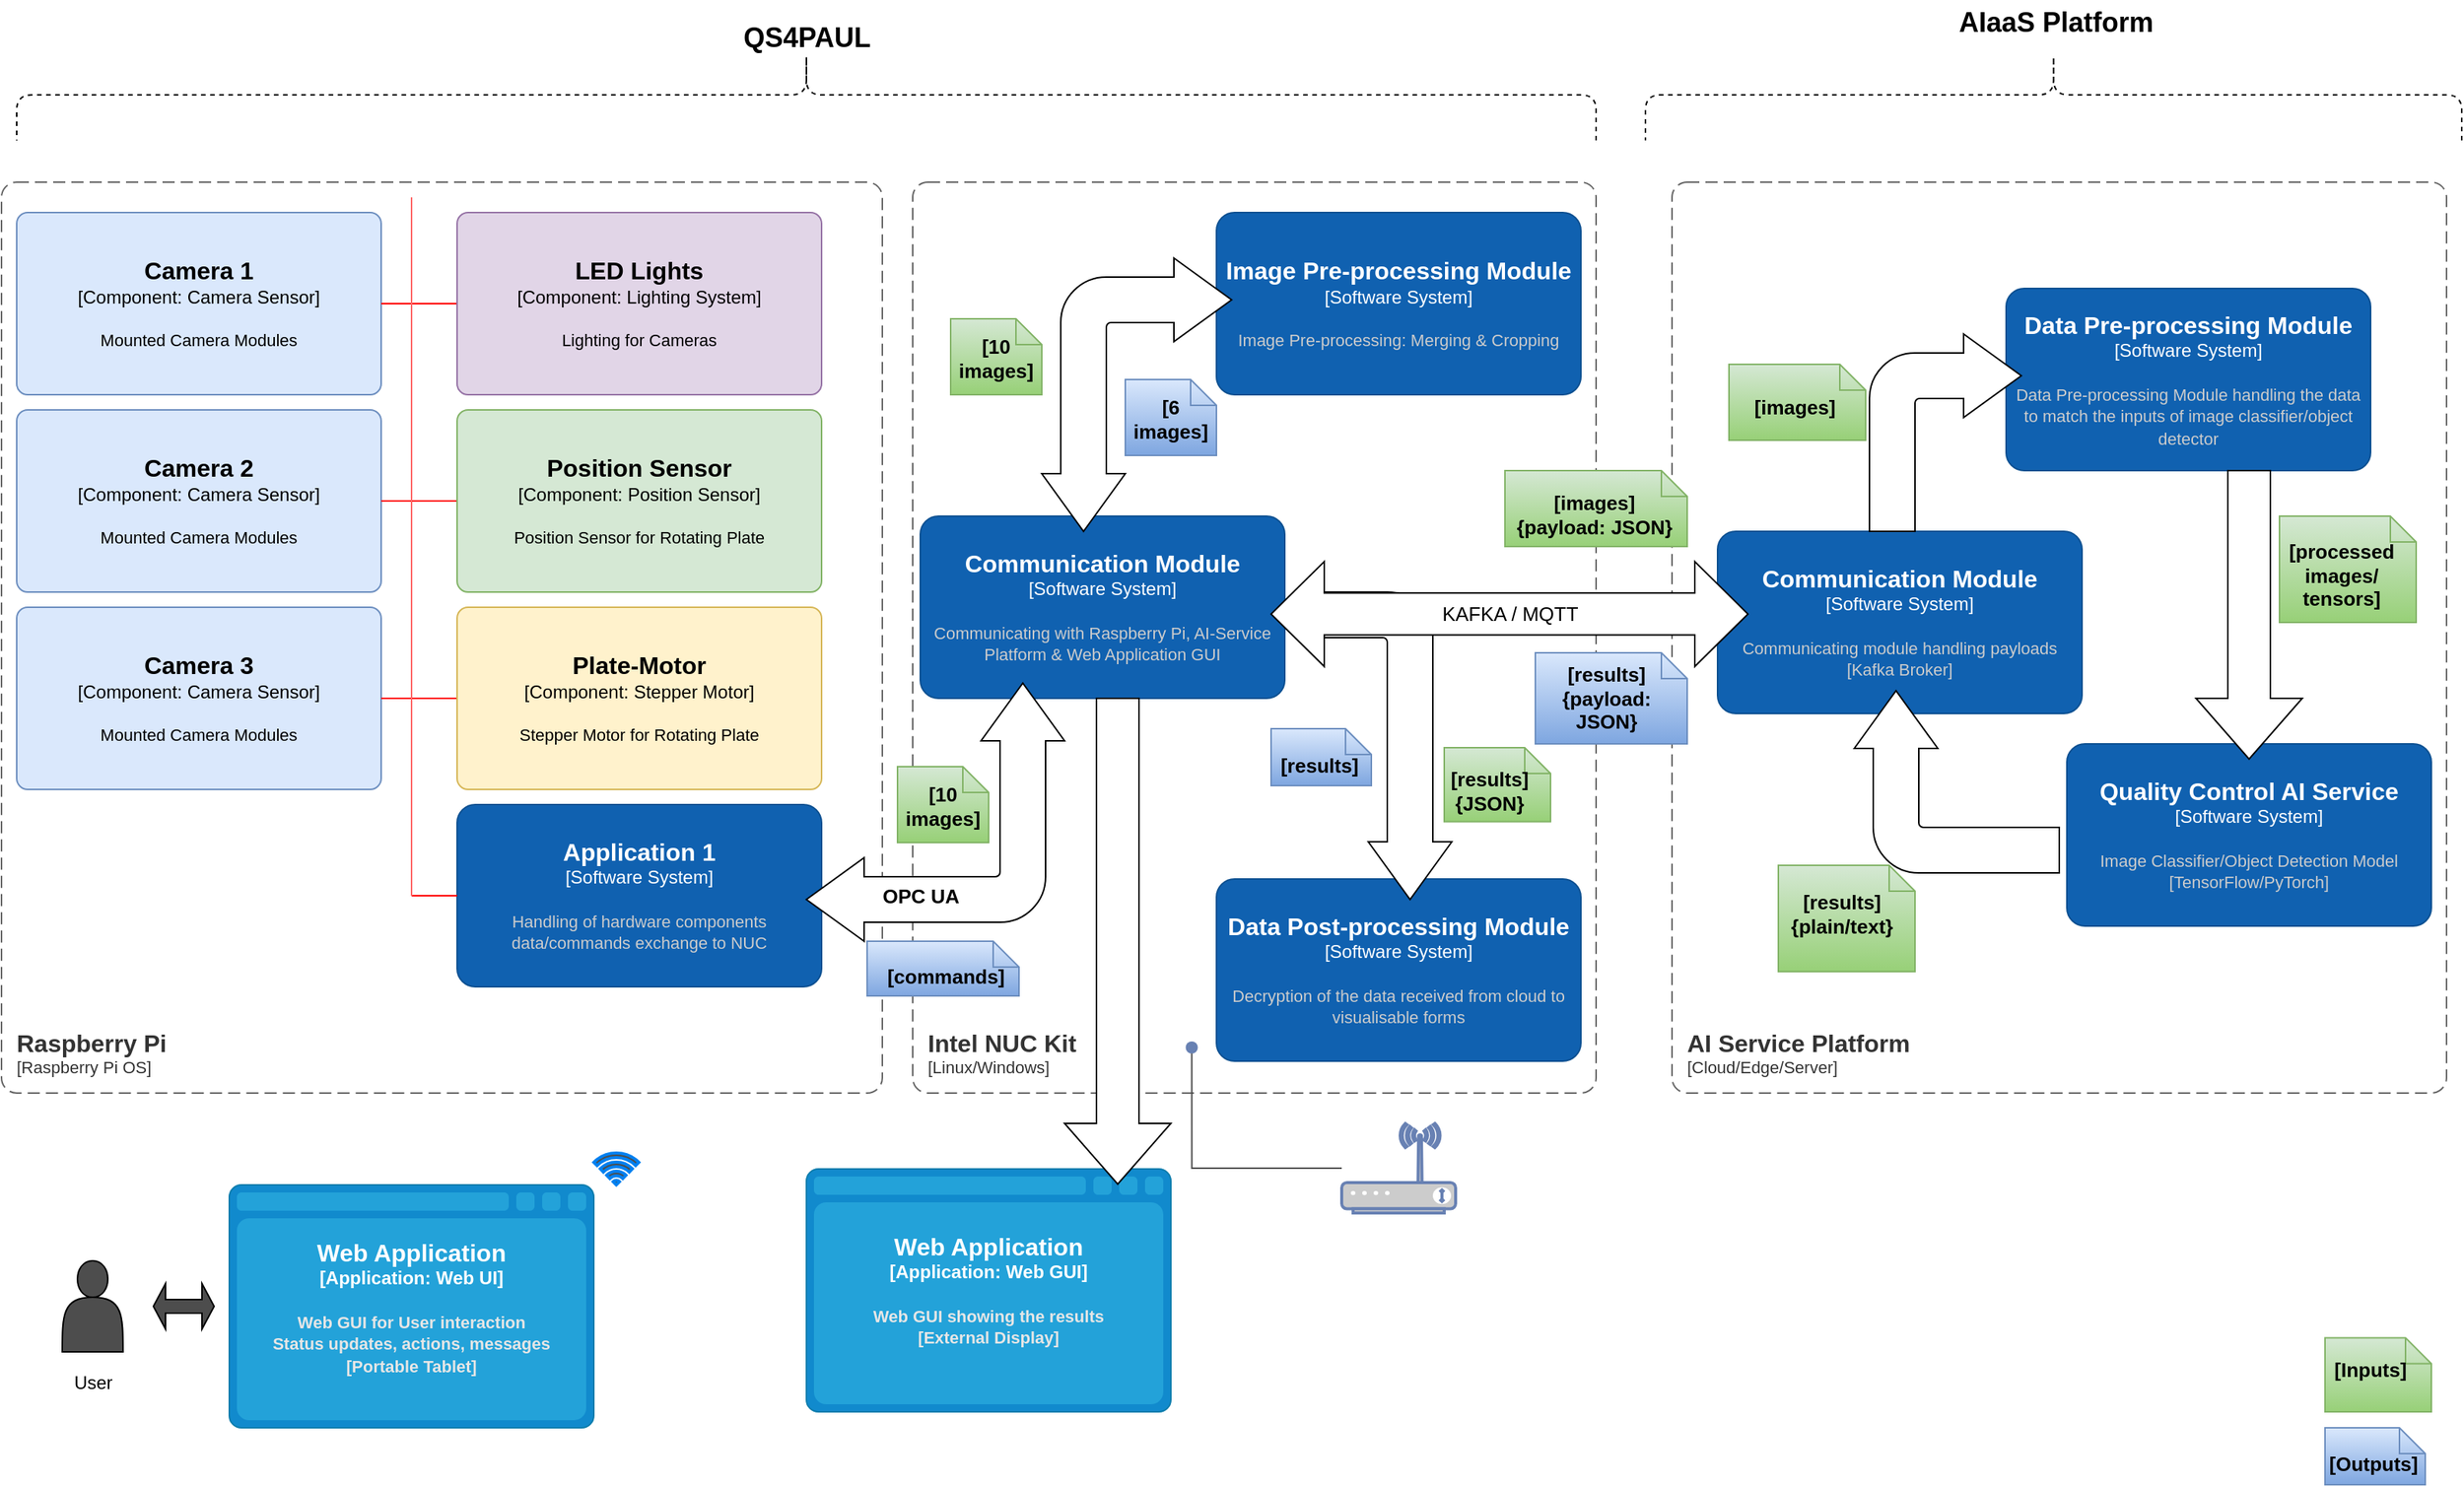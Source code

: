 <mxfile version="17.5.0" type="github"><diagram id="7CVTtwa1rDNcSqBKjKmB" name="Page-1"><mxGraphModel dx="1673" dy="896" grid="1" gridSize="10" guides="0" tooltips="1" connect="1" arrows="1" fold="1" page="1" pageScale="1" pageWidth="850" pageHeight="1100" math="0" shadow="0"><root><mxCell id="VdEeXPEz472dkXEGbix_-0"/><mxCell id="VdEeXPEz472dkXEGbix_-1" parent="VdEeXPEz472dkXEGbix_-0"/><object placeholders="1" c4Name="Communication Module" c4Type="Software System" c4Description="Communicating module handling payloads&#10;[Kafka Broker]" label="&lt;font style=&quot;font-size: 16px&quot;&gt;&lt;b&gt;%c4Name%&lt;/b&gt;&lt;/font&gt;&lt;div&gt;[%c4Type%]&lt;/div&gt;&lt;br&gt;&lt;div&gt;&lt;font style=&quot;font-size: 11px&quot;&gt;&lt;font color=&quot;#cccccc&quot;&gt;%c4Description%&lt;/font&gt;&lt;/div&gt;" id="h4q5f8DIi85qn1IgUrig-62"><mxCell style="rounded=1;whiteSpace=wrap;html=1;labelBackgroundColor=none;fillColor=#1061B0;fontColor=#ffffff;align=center;arcSize=10;strokeColor=#0D5091;metaEdit=1;resizable=0;points=[[0.25,0,0],[0.5,0,0],[0.75,0,0],[1,0.25,0],[1,0.5,0],[1,0.75,0],[0.75,1,0],[0.5,1,0],[0.25,1,0],[0,0.75,0],[0,0.5,0],[0,0.25,0]];" vertex="1" parent="VdEeXPEz472dkXEGbix_-1"><mxGeometry x="1170" y="370" width="240" height="120" as="geometry"/></mxCell></object><object placeholders="1" c4Type="Web Application" c4Container="Application" c4Technology="Web GUI" c4Description="Web GUI showing the results&#10;[External Display]" label="&lt;font style=&quot;font-size: 16px&quot;&gt;&lt;b&gt;%c4Type%&lt;/font&gt;&lt;div&gt;[%c4Container%:&amp;nbsp;%c4Technology%]&lt;/div&gt;&lt;br&gt;&lt;div&gt;&lt;font style=&quot;font-size: 11px&quot;&gt;&lt;font color=&quot;#E6E6E6&quot;&gt;%c4Description%&lt;/font&gt;&lt;/div&gt;" id="h4q5f8DIi85qn1IgUrig-61"><mxCell style="shape=mxgraph.c4.webBrowserContainer;whiteSpace=wrap;html=1;boundedLbl=1;rounded=0;labelBackgroundColor=none;fillColor=#118ACD;fontSize=12;fontColor=#ffffff;align=center;strokeColor=#0E7DAD;metaEdit=1;points=[[0.5,0,0],[1,0.25,0],[1,0.5,0],[1,0.75,0],[0.5,1,0],[0,0.75,0],[0,0.5,0],[0,0.25,0]];resizable=0;" vertex="1" parent="VdEeXPEz472dkXEGbix_-1"><mxGeometry x="570" y="790" width="240" height="160" as="geometry"/></mxCell></object><object placeholders="1" c4Name="Data Post-processing Module" c4Type="Software System" c4Description="Decryption of the data received from cloud to visualisable forms " label="&lt;font style=&quot;font-size: 16px&quot;&gt;&lt;b&gt;%c4Name%&lt;/b&gt;&lt;/font&gt;&lt;div&gt;[%c4Type%]&lt;/div&gt;&lt;br&gt;&lt;div&gt;&lt;font style=&quot;font-size: 11px&quot;&gt;&lt;font color=&quot;#cccccc&quot;&gt;%c4Description%&lt;/font&gt;&lt;/div&gt;" id="h4q5f8DIi85qn1IgUrig-49"><mxCell style="rounded=1;whiteSpace=wrap;html=1;labelBackgroundColor=none;fillColor=#1061B0;fontColor=#ffffff;align=center;arcSize=10;strokeColor=#0D5091;metaEdit=1;resizable=0;points=[[0.25,0,0],[0.5,0,0],[0.75,0,0],[1,0.25,0],[1,0.5,0],[1,0.75,0],[0.75,1,0],[0.5,1,0],[0.25,1,0],[0,0.75,0],[0,0.5,0],[0,0.25,0]];" vertex="1" parent="VdEeXPEz472dkXEGbix_-1"><mxGeometry x="840" y="599" width="240" height="120" as="geometry"/></mxCell></object><mxCell id="h4q5f8DIi85qn1IgUrig-53" value="" style="html=1;shadow=0;dashed=0;align=center;verticalAlign=middle;shape=mxgraph.arrows2.bendArrow;dy=15;dx=38;notch=0;arrowHead=55;rounded=1;fontSize=13;strokeColor=#000000;fillColor=#FFFFFF;rotation=90;" vertex="1" parent="VdEeXPEz472dkXEGbix_-1"><mxGeometry x="843.75" y="461.25" width="202.5" height="100" as="geometry"/></mxCell><object placeholders="1" c4Name="Raspberry Pi" c4Type="SystemScopeBoundary" c4Application="Raspberry Pi OS" label="&lt;font style=&quot;font-size: 16px&quot;&gt;&lt;b&gt;&lt;div style=&quot;text-align: left&quot;&gt;%c4Name%&lt;/div&gt;&lt;/b&gt;&lt;/font&gt;&lt;div style=&quot;text-align: left&quot;&gt;[%c4Application%]&lt;/div&gt;" id="h4q5f8DIi85qn1IgUrig-0"><mxCell style="rounded=1;fontSize=11;whiteSpace=wrap;html=1;dashed=1;arcSize=20;fillColor=none;strokeColor=#666666;fontColor=#333333;labelBackgroundColor=none;align=left;verticalAlign=bottom;labelBorderColor=none;spacingTop=0;spacing=10;dashPattern=8 4;metaEdit=1;rotatable=0;perimeter=rectanglePerimeter;noLabel=0;labelPadding=0;allowArrows=0;connectable=0;expand=0;recursiveResize=0;editable=1;pointerEvents=0;absoluteArcSize=1;points=[[0.25,0,0],[0.5,0,0],[0.75,0,0],[1,0.25,0],[1,0.5,0],[1,0.75,0],[0.75,1,0],[0.5,1,0],[0.25,1,0],[0,0.75,0],[0,0.5,0],[0,0.25,0]];" vertex="1" parent="VdEeXPEz472dkXEGbix_-1"><mxGeometry x="40" y="140" width="580" height="600" as="geometry"/></mxCell></object><mxCell id="h4q5f8DIi85qn1IgUrig-22" value="" style="edgeStyle=orthogonalEdgeStyle;rounded=0;orthogonalLoop=1;jettySize=auto;html=1;endArrow=none;endFill=0;" edge="1" parent="VdEeXPEz472dkXEGbix_-1" source="h4q5f8DIi85qn1IgUrig-1"><mxGeometry relative="1" as="geometry"><mxPoint x="310" y="220" as="targetPoint"/></mxGeometry></mxCell><object c4Name="Camera 1" c4Type="Component" c4Technology="Camera Sensor" c4Description="Mounted Camera Modules" label="&lt;font style=&quot;font-size: 16px&quot;&gt;&lt;b&gt;%c4Name%&lt;/b&gt;&lt;/font&gt;&lt;div&gt;[%c4Type%: %c4Technology%]&lt;/div&gt;&lt;br&gt;&lt;div&gt;&lt;font style=&quot;font-size: 11px&quot;&gt;%c4Description%&lt;/font&gt;&lt;/div&gt;" placeholders="1" id="h4q5f8DIi85qn1IgUrig-1"><mxCell style="rounded=1;whiteSpace=wrap;html=1;labelBackgroundColor=none;fillColor=#dae8fc;align=center;arcSize=6;strokeColor=#6c8ebf;metaEdit=1;resizable=0;points=[[0.25,0,0],[0.5,0,0],[0.75,0,0],[1,0.25,0],[1,0.5,0],[1,0.75,0],[0.75,1,0],[0.5,1,0],[0.25,1,0],[0,0.75,0],[0,0.5,0],[0,0.25,0]];imageHeight=24;imageWidth=24;" vertex="1" parent="VdEeXPEz472dkXEGbix_-1"><mxGeometry x="50" y="160" width="240" height="120" as="geometry"/></mxCell></object><mxCell id="h4q5f8DIi85qn1IgUrig-21" value="" style="edgeStyle=orthogonalEdgeStyle;rounded=0;orthogonalLoop=1;jettySize=auto;html=1;endArrow=none;endFill=0;" edge="1" parent="VdEeXPEz472dkXEGbix_-1" source="h4q5f8DIi85qn1IgUrig-2"><mxGeometry relative="1" as="geometry"><mxPoint x="310" y="350" as="targetPoint"/></mxGeometry></mxCell><object c4Name="Camera 2" c4Type="Component" c4Technology="Camera Sensor" c4Description="Mounted Camera Modules" label="&lt;font style=&quot;font-size: 16px&quot;&gt;&lt;b&gt;%c4Name%&lt;/b&gt;&lt;/font&gt;&lt;div&gt;[%c4Type%: %c4Technology%]&lt;/div&gt;&lt;br&gt;&lt;div&gt;&lt;font style=&quot;font-size: 11px&quot;&gt;%c4Description%&lt;/font&gt;&lt;/div&gt;" placeholders="1" id="h4q5f8DIi85qn1IgUrig-2"><mxCell style="rounded=1;whiteSpace=wrap;html=1;labelBackgroundColor=none;fillColor=#dae8fc;align=center;arcSize=6;strokeColor=#6c8ebf;metaEdit=1;resizable=0;points=[[0.25,0,0],[0.5,0,0],[0.75,0,0],[1,0.25,0],[1,0.5,0],[1,0.75,0],[0.75,1,0],[0.5,1,0],[0.25,1,0],[0,0.75,0],[0,0.5,0],[0,0.25,0]];imageHeight=24;imageWidth=24;" vertex="1" parent="VdEeXPEz472dkXEGbix_-1"><mxGeometry x="50" y="290" width="240" height="120" as="geometry"/></mxCell></object><object c4Name="Camera 3" c4Type="Component" c4Technology="Camera Sensor" c4Description="Mounted Camera Modules" label="&lt;font style=&quot;font-size: 16px&quot;&gt;&lt;b&gt;%c4Name%&lt;/b&gt;&lt;/font&gt;&lt;div&gt;[%c4Type%: %c4Technology%]&lt;/div&gt;&lt;br&gt;&lt;div&gt;&lt;font style=&quot;font-size: 11px&quot;&gt;%c4Description%&lt;/font&gt;&lt;/div&gt;" placeholders="1" id="h4q5f8DIi85qn1IgUrig-3"><mxCell style="rounded=1;whiteSpace=wrap;html=1;labelBackgroundColor=none;fillColor=#dae8fc;align=center;arcSize=6;strokeColor=#6c8ebf;metaEdit=1;resizable=0;points=[[0.25,0,0],[0.5,0,0],[0.75,0,0],[1,0.25,0],[1,0.5,0],[1,0.75,0],[0.75,1,0],[0.5,1,0],[0.25,1,0],[0,0.75,0],[0,0.5,0],[0,0.25,0]];imageHeight=24;imageWidth=24;" vertex="1" parent="VdEeXPEz472dkXEGbix_-1"><mxGeometry x="50" y="420" width="240" height="120" as="geometry"/></mxCell></object><mxCell id="h4q5f8DIi85qn1IgUrig-24" value="" style="edgeStyle=orthogonalEdgeStyle;rounded=0;orthogonalLoop=1;jettySize=auto;html=1;endArrow=none;endFill=0;fillColor=#fa6800;strokeColor=#FF0000;" edge="1" parent="VdEeXPEz472dkXEGbix_-1" source="h4q5f8DIi85qn1IgUrig-4" target="h4q5f8DIi85qn1IgUrig-2"><mxGeometry relative="1" as="geometry"/></mxCell><object c4Name="Position Sensor" c4Type="Component" c4Technology="Position Sensor" c4Description="Position Sensor for Rotating Plate" label="&lt;font style=&quot;font-size: 16px&quot;&gt;&lt;b&gt;%c4Name%&lt;/b&gt;&lt;/font&gt;&lt;div&gt;[%c4Type%: %c4Technology%]&lt;/div&gt;&lt;br&gt;&lt;div&gt;&lt;font style=&quot;font-size: 11px&quot;&gt;%c4Description%&lt;/font&gt;&lt;/div&gt;" placeholders="1" id="h4q5f8DIi85qn1IgUrig-4"><mxCell style="rounded=1;whiteSpace=wrap;html=1;labelBackgroundColor=none;fillColor=#d5e8d4;align=center;arcSize=6;strokeColor=#82b366;metaEdit=1;resizable=0;points=[[0.25,0,0],[0.5,0,0],[0.75,0,0],[1,0.25,0],[1,0.5,0],[1,0.75,0],[0.75,1,0],[0.5,1,0],[0.25,1,0],[0,0.75,0],[0,0.5,0],[0,0.25,0]];imageHeight=24;imageWidth=24;" vertex="1" parent="VdEeXPEz472dkXEGbix_-1"><mxGeometry x="340" y="290" width="240" height="120" as="geometry"/></mxCell></object><mxCell id="h4q5f8DIi85qn1IgUrig-25" value="" style="edgeStyle=orthogonalEdgeStyle;rounded=0;orthogonalLoop=1;jettySize=auto;html=1;endArrow=none;endFill=0;fillColor=#fa6800;strokeColor=#FF0000;" edge="1" parent="VdEeXPEz472dkXEGbix_-1" source="h4q5f8DIi85qn1IgUrig-5" target="h4q5f8DIi85qn1IgUrig-3"><mxGeometry relative="1" as="geometry"/></mxCell><object c4Name="Plate-Motor" c4Type="Component" c4Technology="Stepper Motor" c4Description="Stepper Motor for Rotating Plate" label="&lt;font style=&quot;font-size: 16px&quot;&gt;&lt;b&gt;%c4Name%&lt;/b&gt;&lt;/font&gt;&lt;div&gt;[%c4Type%: %c4Technology%]&lt;/div&gt;&lt;br&gt;&lt;div&gt;&lt;font style=&quot;font-size: 11px&quot;&gt;%c4Description%&lt;/font&gt;&lt;/div&gt;" placeholders="1" id="h4q5f8DIi85qn1IgUrig-5"><mxCell style="rounded=1;whiteSpace=wrap;html=1;labelBackgroundColor=none;fillColor=#fff2cc;align=center;arcSize=6;strokeColor=#d6b656;metaEdit=1;resizable=0;points=[[0.25,0,0],[0.5,0,0],[0.75,0,0],[1,0.25,0],[1,0.5,0],[1,0.75,0],[0.75,1,0],[0.5,1,0],[0.25,1,0],[0,0.75,0],[0,0.5,0],[0,0.25,0]];imageHeight=24;imageWidth=24;" vertex="1" parent="VdEeXPEz472dkXEGbix_-1"><mxGeometry x="340" y="420" width="240" height="120" as="geometry"/></mxCell></object><mxCell id="h4q5f8DIi85qn1IgUrig-23" value="" style="edgeStyle=orthogonalEdgeStyle;rounded=0;orthogonalLoop=1;jettySize=auto;html=1;endArrow=none;endFill=0;fillColor=#fa6800;strokeColor=#FF0000;" edge="1" parent="VdEeXPEz472dkXEGbix_-1" source="h4q5f8DIi85qn1IgUrig-6" target="h4q5f8DIi85qn1IgUrig-1"><mxGeometry relative="1" as="geometry"/></mxCell><object c4Name="LED Lights" c4Type="Component" c4Technology="Lighting System" c4Description="Lighting for Cameras" label="&lt;font style=&quot;font-size: 16px&quot;&gt;&lt;b&gt;%c4Name%&lt;/b&gt;&lt;/font&gt;&lt;div&gt;[%c4Type%: %c4Technology%]&lt;/div&gt;&lt;br&gt;&lt;div&gt;&lt;font style=&quot;font-size: 11px&quot;&gt;%c4Description%&lt;/font&gt;&lt;/div&gt;" placeholders="1" id="h4q5f8DIi85qn1IgUrig-6"><mxCell style="rounded=1;whiteSpace=wrap;html=1;labelBackgroundColor=none;fillColor=#e1d5e7;align=center;arcSize=6;strokeColor=#9673a6;metaEdit=1;resizable=0;points=[[0.25,0,0],[0.5,0,0],[0.75,0,0],[1,0.25,0],[1,0.5,0],[1,0.75,0],[0.75,1,0],[0.5,1,0],[0.25,1,0],[0,0.75,0],[0,0.5,0],[0,0.25,0]];imageHeight=24;imageWidth=24;" vertex="1" parent="VdEeXPEz472dkXEGbix_-1"><mxGeometry x="340" y="160" width="240" height="120" as="geometry"/></mxCell></object><object placeholders="1" c4Name="Application 1" c4Type="Software System" c4Description="Handling of hardware components&#10;data/commands exchange to NUC" label="&lt;font style=&quot;font-size: 16px&quot;&gt;&lt;b&gt;%c4Name%&lt;/b&gt;&lt;/font&gt;&lt;div&gt;[%c4Type%]&lt;/div&gt;&lt;br&gt;&lt;div&gt;&lt;font style=&quot;font-size: 11px&quot;&gt;&lt;font color=&quot;#cccccc&quot;&gt;%c4Description%&lt;/font&gt;&lt;/div&gt;" id="h4q5f8DIi85qn1IgUrig-7"><mxCell style="rounded=1;whiteSpace=wrap;html=1;labelBackgroundColor=none;fillColor=#1061B0;fontColor=#ffffff;align=center;arcSize=10;strokeColor=#0D5091;metaEdit=1;resizable=0;points=[[0.25,0,0],[0.5,0,0],[0.75,0,0],[1,0.25,0],[1,0.5,0],[1,0.75,0],[0.75,1,0],[0.5,1,0],[0.25,1,0],[0,0.75,0],[0,0.5,0],[0,0.25,0]];" vertex="1" parent="VdEeXPEz472dkXEGbix_-1"><mxGeometry x="340" y="550" width="240" height="120" as="geometry"/></mxCell></object><object placeholders="1" c4Name="Intel NUC Kit" c4Type="SystemScopeBoundary" c4Application="Linux/Windows" label="&lt;font style=&quot;font-size: 16px&quot;&gt;&lt;b&gt;&lt;div style=&quot;text-align: left&quot;&gt;%c4Name%&lt;/div&gt;&lt;/b&gt;&lt;/font&gt;&lt;div style=&quot;text-align: left&quot;&gt;[%c4Application%]&lt;/div&gt;" id="h4q5f8DIi85qn1IgUrig-8"><mxCell style="rounded=1;fontSize=11;whiteSpace=wrap;html=1;dashed=1;arcSize=20;fillColor=none;strokeColor=#666666;fontColor=#333333;labelBackgroundColor=none;align=left;verticalAlign=bottom;labelBorderColor=none;spacingTop=0;spacing=10;dashPattern=8 4;metaEdit=1;rotatable=0;perimeter=rectanglePerimeter;noLabel=0;labelPadding=0;allowArrows=0;connectable=0;expand=0;recursiveResize=0;editable=1;pointerEvents=0;absoluteArcSize=1;points=[[0.25,0,0],[0.5,0,0],[0.75,0,0],[1,0.25,0],[1,0.5,0],[1,0.75,0],[0.75,1,0],[0.5,1,0],[0.25,1,0],[0,0.75,0],[0,0.5,0],[0,0.25,0]];" vertex="1" parent="VdEeXPEz472dkXEGbix_-1"><mxGeometry x="640" y="140" width="450" height="600" as="geometry"/></mxCell></object><mxCell id="h4q5f8DIi85qn1IgUrig-10" value="&lt;b style=&quot;font-size: 13px;&quot;&gt;[10 images]&lt;/b&gt;" style="shape=mxgraph.bpmn.data;labelPosition=center;verticalLabelPosition=bottom;align=center;verticalAlign=top;whiteSpace=wrap;size=17;html=1;horizontal=1;movableLabel=1;fontSize=13;fillColor=#d5e8d4;gradientColor=#97d077;strokeColor=#82b366;" vertex="1" parent="VdEeXPEz472dkXEGbix_-1"><mxGeometry x="665" y="230" width="60" height="50" as="geometry"><mxPoint y="-46" as="offset"/></mxGeometry></mxCell><mxCell id="h4q5f8DIi85qn1IgUrig-13" value="" style="endArrow=none;html=1;rounded=0;exitX=0;exitY=0.5;exitDx=0;exitDy=0;exitPerimeter=0;fillColor=#fa6800;strokeColor=#FF0000;" edge="1" parent="VdEeXPEz472dkXEGbix_-1" source="h4q5f8DIi85qn1IgUrig-7"><mxGeometry width="50" height="50" relative="1" as="geometry"><mxPoint x="720" y="510" as="sourcePoint"/><mxPoint x="310" y="610" as="targetPoint"/></mxGeometry></mxCell><mxCell id="h4q5f8DIi85qn1IgUrig-14" value="" style="endArrow=none;html=1;rounded=0;fillColor=#60a917;strokeColor=#FF6666;" edge="1" parent="VdEeXPEz472dkXEGbix_-1"><mxGeometry width="50" height="50" relative="1" as="geometry"><mxPoint x="310" y="610" as="sourcePoint"/><mxPoint x="310" y="150" as="targetPoint"/></mxGeometry></mxCell><mxCell id="h4q5f8DIi85qn1IgUrig-27" value="" style="shape=actor;whiteSpace=wrap;html=1;fillColor=#4D4D4D;strokeColor=#000000;" vertex="1" parent="VdEeXPEz472dkXEGbix_-1"><mxGeometry x="80" y="850.5" width="40" height="60" as="geometry"/></mxCell><mxCell id="h4q5f8DIi85qn1IgUrig-28" value="User" style="text;html=1;align=center;verticalAlign=middle;resizable=0;points=[];autosize=1;strokeColor=none;fillColor=none;" vertex="1" parent="VdEeXPEz472dkXEGbix_-1"><mxGeometry x="80" y="920.5" width="40" height="20" as="geometry"/></mxCell><object placeholders="1" c4Type="Web Application" c4Container="Application" c4Technology="Web UI" c4Description="Web GUI for User interaction&#10;Status updates, actions, messages&#10;[Portable Tablet]" label="&lt;font style=&quot;font-size: 16px&quot;&gt;&lt;b&gt;%c4Type%&lt;/font&gt;&lt;div&gt;[%c4Container%:&amp;nbsp;%c4Technology%]&lt;/div&gt;&lt;br&gt;&lt;div&gt;&lt;font style=&quot;font-size: 11px&quot;&gt;&lt;font color=&quot;#E6E6E6&quot;&gt;%c4Description%&lt;/font&gt;&lt;/div&gt;" id="h4q5f8DIi85qn1IgUrig-29"><mxCell style="shape=mxgraph.c4.webBrowserContainer;whiteSpace=wrap;html=1;boundedLbl=1;rounded=0;labelBackgroundColor=none;fillColor=#118ACD;fontSize=12;fontColor=#ffffff;align=center;strokeColor=#0E7DAD;metaEdit=1;points=[[0.5,0,0],[1,0.25,0],[1,0.5,0],[1,0.75,0],[0.5,1,0],[0,0.75,0],[0,0.5,0],[0,0.25,0]];resizable=0;" vertex="1" parent="VdEeXPEz472dkXEGbix_-1"><mxGeometry x="190" y="800.5" width="240" height="160" as="geometry"/></mxCell></object><mxCell id="h4q5f8DIi85qn1IgUrig-30" value="" style="html=1;verticalLabelPosition=bottom;align=center;labelBackgroundColor=#ffffff;verticalAlign=top;strokeWidth=2;strokeColor=#0080F0;shadow=0;dashed=0;shape=mxgraph.ios7.icons.wifi;pointerEvents=1;fillColor=#4D4D4D;" vertex="1" parent="VdEeXPEz472dkXEGbix_-1"><mxGeometry x="430" y="779.5" width="29.7" height="21" as="geometry"/></mxCell><mxCell id="h4q5f8DIi85qn1IgUrig-31" value="" style="shape=doubleArrow;whiteSpace=wrap;html=1;strokeColor=#000000;fillColor=#4D4D4D;" vertex="1" parent="VdEeXPEz472dkXEGbix_-1"><mxGeometry x="140" y="865.5" width="40" height="30" as="geometry"/></mxCell><mxCell id="h4q5f8DIi85qn1IgUrig-59" value="" style="edgeStyle=orthogonalEdgeStyle;rounded=0;orthogonalLoop=1;jettySize=auto;html=1;fontSize=13;endArrow=none;endFill=0;strokeColor=#4D4D4D;" edge="1" parent="VdEeXPEz472dkXEGbix_-1" source="h4q5f8DIi85qn1IgUrig-34" target="h4q5f8DIi85qn1IgUrig-58"><mxGeometry relative="1" as="geometry"/></mxCell><mxCell id="h4q5f8DIi85qn1IgUrig-34" value="" style="fontColor=#0066CC;verticalAlign=top;verticalLabelPosition=bottom;labelPosition=center;align=center;html=1;outlineConnect=0;fillColor=#CCCCCC;strokeColor=#6881B3;gradientColor=none;gradientDirection=north;strokeWidth=2;shape=mxgraph.networks.wireless_modem;" vertex="1" parent="VdEeXPEz472dkXEGbix_-1"><mxGeometry x="922.5" y="760" width="75" height="59" as="geometry"/></mxCell><object placeholders="1" c4Name="Communication Module" c4Type="Software System" c4Description="Communicating with Raspberry Pi, AI-Service Platform &amp; Web Application GUI&#10;" label="&lt;font style=&quot;font-size: 16px&quot;&gt;&lt;b&gt;%c4Name%&lt;/b&gt;&lt;/font&gt;&lt;div&gt;[%c4Type%]&lt;/div&gt;&lt;br&gt;&lt;div&gt;&lt;font style=&quot;font-size: 11px&quot;&gt;&lt;font color=&quot;#cccccc&quot;&gt;%c4Description%&lt;/font&gt;&lt;/div&gt;" id="h4q5f8DIi85qn1IgUrig-39"><mxCell style="rounded=1;whiteSpace=wrap;html=1;labelBackgroundColor=none;fillColor=#1061B0;fontColor=#ffffff;align=center;arcSize=10;strokeColor=#0D5091;metaEdit=1;resizable=0;points=[[0.25,0,0],[0.5,0,0],[0.75,0,0],[1,0.25,0],[1,0.5,0],[1,0.75,0],[0.75,1,0],[0.5,1,0],[0.25,1,0],[0,0.75,0],[0,0.5,0],[0,0.25,0]];" vertex="1" parent="VdEeXPEz472dkXEGbix_-1"><mxGeometry x="645" y="360" width="240" height="120" as="geometry"/></mxCell></object><mxCell id="h4q5f8DIi85qn1IgUrig-41" value="OPCUA" style="html=1;shadow=0;dashed=0;align=center;verticalAlign=middle;shape=mxgraph.arrows2.bendDoubleArrow;dy=15;dx=38;arrowHead=55;rounded=1;fontSize=13;strokeColor=#000000;fillColor=#FFFFFF;rotation=-180;movableLabel=1;noLabel=1;" vertex="1" parent="VdEeXPEz472dkXEGbix_-1"><mxGeometry x="570" y="470" width="170" height="170" as="geometry"><mxPoint x="-4.0" y="-57" as="offset"/></mxGeometry></mxCell><object placeholders="1" c4Name="Image Pre-processing Module" c4Type="Software System" c4Description="Image Pre-processing: Merging &amp; Cropping&#10;" label="&lt;font style=&quot;font-size: 16px&quot;&gt;&lt;b&gt;%c4Name%&lt;/b&gt;&lt;/font&gt;&lt;div&gt;[%c4Type%]&lt;/div&gt;&lt;br&gt;&lt;div&gt;&lt;font style=&quot;font-size: 11px&quot;&gt;&lt;font color=&quot;#cccccc&quot;&gt;%c4Description%&lt;/font&gt;&lt;/div&gt;" id="h4q5f8DIi85qn1IgUrig-42"><mxCell style="rounded=1;whiteSpace=wrap;html=1;labelBackgroundColor=none;fillColor=#1061B0;fontColor=#ffffff;align=center;arcSize=10;strokeColor=#0D5091;metaEdit=1;resizable=0;points=[[0.25,0,0],[0.5,0,0],[0.75,0,0],[1,0.25,0],[1,0.5,0],[1,0.75,0],[0.75,1,0],[0.5,1,0],[0.25,1,0],[0,0.75,0],[0,0.5,0],[0,0.25,0]];" vertex="1" parent="VdEeXPEz472dkXEGbix_-1"><mxGeometry x="840" y="160" width="240" height="120" as="geometry"/></mxCell></object><mxCell id="h4q5f8DIi85qn1IgUrig-48" value="" style="html=1;shadow=0;dashed=0;align=center;verticalAlign=middle;shape=mxgraph.arrows2.bendDoubleArrow;dy=15;dx=38;arrowHead=55;rounded=1;fontSize=13;strokeColor=#000000;fillColor=#FFFFFF;" vertex="1" parent="VdEeXPEz472dkXEGbix_-1"><mxGeometry x="725" y="190" width="125" height="180" as="geometry"/></mxCell><object placeholders="1" c4Name="AI Service Platform" c4Type="SystemScopeBoundary" c4Application="Cloud/Edge/Server" label="&lt;font style=&quot;font-size: 16px&quot;&gt;&lt;b&gt;&lt;div style=&quot;text-align: left&quot;&gt;%c4Name%&lt;/div&gt;&lt;/b&gt;&lt;/font&gt;&lt;div style=&quot;text-align: left&quot;&gt;[%c4Application%]&lt;/div&gt;" id="h4q5f8DIi85qn1IgUrig-50"><mxCell style="rounded=1;fontSize=11;whiteSpace=wrap;html=1;dashed=1;arcSize=20;fillColor=none;strokeColor=#666666;fontColor=#333333;labelBackgroundColor=none;align=left;verticalAlign=bottom;labelBorderColor=none;spacingTop=0;spacing=10;dashPattern=8 4;metaEdit=1;rotatable=0;perimeter=rectanglePerimeter;noLabel=0;labelPadding=0;allowArrows=0;connectable=0;expand=0;recursiveResize=0;editable=1;pointerEvents=0;absoluteArcSize=1;points=[[0.25,0,0],[0.5,0,0],[0.75,0,0],[1,0.25,0],[1,0.5,0],[1,0.75,0],[0.75,1,0],[0.5,1,0],[0.25,1,0],[0,0.75,0],[0,0.5,0],[0,0.25,0]];" vertex="1" parent="VdEeXPEz472dkXEGbix_-1"><mxGeometry x="1140" y="140" width="510" height="600" as="geometry"/></mxCell></object><mxCell id="h4q5f8DIi85qn1IgUrig-52" value="KAFKA / MQTT" style="html=1;shadow=0;dashed=0;align=center;verticalAlign=middle;shape=mxgraph.arrows2.twoWayArrow;dy=0.6;dx=35;fontSize=13;strokeColor=#000000;fillColor=#FFFFFF;" vertex="1" parent="VdEeXPEz472dkXEGbix_-1"><mxGeometry x="876" y="389.94" width="314" height="69.06" as="geometry"/></mxCell><mxCell id="h4q5f8DIi85qn1IgUrig-55" value="&lt;b style=&quot;font-size: 13px;&quot;&gt;[10 images]&lt;/b&gt;" style="shape=mxgraph.bpmn.data;labelPosition=center;verticalLabelPosition=bottom;align=center;verticalAlign=top;whiteSpace=wrap;size=17;html=1;horizontal=1;movableLabel=1;fontSize=13;fillColor=#d5e8d4;gradientColor=#97d077;strokeColor=#82b366;" vertex="1" parent="VdEeXPEz472dkXEGbix_-1"><mxGeometry x="630" y="525" width="60" height="50" as="geometry"><mxPoint y="-46" as="offset"/></mxGeometry></mxCell><mxCell id="h4q5f8DIi85qn1IgUrig-56" value="&lt;b style=&quot;font-size: 13px&quot;&gt;[6 images]&lt;/b&gt;" style="shape=mxgraph.bpmn.data;labelPosition=center;verticalLabelPosition=bottom;align=center;verticalAlign=top;whiteSpace=wrap;size=17;html=1;horizontal=1;movableLabel=1;fontSize=13;fillColor=#dae8fc;gradientColor=#7ea6e0;strokeColor=#6c8ebf;" vertex="1" parent="VdEeXPEz472dkXEGbix_-1"><mxGeometry x="780" y="270" width="60" height="50" as="geometry"><mxPoint y="-46" as="offset"/></mxGeometry></mxCell><mxCell id="h4q5f8DIi85qn1IgUrig-57" value="&lt;b&gt;OPC UA&lt;/b&gt;" style="text;html=1;align=center;verticalAlign=middle;resizable=0;points=[];autosize=1;strokeColor=none;fillColor=none;fontSize=13;" vertex="1" parent="VdEeXPEz472dkXEGbix_-1"><mxGeometry x="610" y="600" width="70" height="20" as="geometry"/></mxCell><mxCell id="h4q5f8DIi85qn1IgUrig-58" value="" style="shape=waypoint;sketch=0;size=6;pointerEvents=1;points=[];fillColor=#CCCCCC;resizable=0;rotatable=0;perimeter=centerPerimeter;snapToPoint=1;verticalAlign=top;strokeColor=#6881B3;fontColor=#0066CC;gradientColor=none;gradientDirection=north;strokeWidth=2;" vertex="1" parent="VdEeXPEz472dkXEGbix_-1"><mxGeometry x="803.75" y="690" width="40" height="40" as="geometry"/></mxCell><mxCell id="h4q5f8DIi85qn1IgUrig-60" value="" style="html=1;shadow=0;dashed=0;align=center;verticalAlign=middle;shape=mxgraph.arrows2.arrow;dy=0.6;dx=40;direction=north;notch=0;fontSize=13;strokeColor=#000000;fillColor=#FFFFFF;rotation=-180;" vertex="1" parent="VdEeXPEz472dkXEGbix_-1"><mxGeometry x="740" y="480" width="70" height="320" as="geometry"/></mxCell><mxCell id="h4q5f8DIi85qn1IgUrig-63" value="&lt;b style=&quot;font-size: 13px&quot;&gt;[images]&lt;br&gt;{payload: JSON}&lt;br&gt;&lt;/b&gt;" style="shape=mxgraph.bpmn.data;labelPosition=center;verticalLabelPosition=bottom;align=center;verticalAlign=top;whiteSpace=wrap;size=17;html=1;horizontal=1;movableLabel=1;fontSize=13;fillColor=#d5e8d4;gradientColor=#97d077;strokeColor=#82b366;" vertex="1" parent="VdEeXPEz472dkXEGbix_-1"><mxGeometry x="1030" y="330" width="120" height="50" as="geometry"><mxPoint x="-1" y="-43" as="offset"/></mxGeometry></mxCell><mxCell id="h4q5f8DIi85qn1IgUrig-64" value="&lt;b style=&quot;font-size: 13px&quot;&gt;[results]&lt;br&gt;{payload: JSON}&lt;br&gt;&lt;/b&gt;" style="shape=mxgraph.bpmn.data;labelPosition=center;verticalLabelPosition=bottom;align=center;verticalAlign=top;whiteSpace=wrap;size=17;html=1;horizontal=1;movableLabel=1;fontSize=13;fillColor=#dae8fc;gradientColor=#7ea6e0;strokeColor=#6c8ebf;" vertex="1" parent="VdEeXPEz472dkXEGbix_-1"><mxGeometry x="1050" y="450" width="100" height="60" as="geometry"><mxPoint x="-3" y="-60" as="offset"/></mxGeometry></mxCell><object placeholders="1" c4Name="Data Pre-processing Module" c4Type="Software System" c4Description="Data Pre-processing Module handling the data to match the inputs of image classifier/object detector" label="&lt;font style=&quot;font-size: 16px&quot;&gt;&lt;b&gt;%c4Name%&lt;/b&gt;&lt;/font&gt;&lt;div&gt;[%c4Type%]&lt;/div&gt;&lt;br&gt;&lt;div&gt;&lt;font style=&quot;font-size: 11px&quot;&gt;&lt;font color=&quot;#cccccc&quot;&gt;%c4Description%&lt;/font&gt;&lt;/div&gt;" id="h4q5f8DIi85qn1IgUrig-65"><mxCell style="rounded=1;whiteSpace=wrap;html=1;labelBackgroundColor=none;fillColor=#1061B0;fontColor=#ffffff;align=center;arcSize=10;strokeColor=#0D5091;metaEdit=1;resizable=0;points=[[0.25,0,0],[0.5,0,0],[0.75,0,0],[1,0.25,0],[1,0.5,0],[1,0.75,0],[0.75,1,0],[0.5,1,0],[0.25,1,0],[0,0.75,0],[0,0.5,0],[0,0.25,0]];" vertex="1" parent="VdEeXPEz472dkXEGbix_-1"><mxGeometry x="1360" y="210" width="240" height="120" as="geometry"/></mxCell></object><object placeholders="1" c4Name="Quality Control AI Service" c4Type="Software System" c4Description="Image Classifier/Object Detection Model&#10;[TensorFlow/PyTorch]" label="&lt;font style=&quot;font-size: 16px&quot;&gt;&lt;b&gt;%c4Name%&lt;/b&gt;&lt;/font&gt;&lt;div&gt;[%c4Type%]&lt;/div&gt;&lt;br&gt;&lt;div&gt;&lt;font style=&quot;font-size: 11px&quot;&gt;&lt;font color=&quot;#cccccc&quot;&gt;%c4Description%&lt;/font&gt;&lt;/div&gt;" id="h4q5f8DIi85qn1IgUrig-66"><mxCell style="rounded=1;whiteSpace=wrap;html=1;labelBackgroundColor=none;fillColor=#1061B0;fontColor=#ffffff;align=center;arcSize=10;strokeColor=#0D5091;metaEdit=1;resizable=0;points=[[0.25,0,0],[0.5,0,0],[0.75,0,0],[1,0.25,0],[1,0.5,0],[1,0.75,0],[0.75,1,0],[0.5,1,0],[0.25,1,0],[0,0.75,0],[0,0.5,0],[0,0.25,0]];" vertex="1" parent="VdEeXPEz472dkXEGbix_-1"><mxGeometry x="1400" y="510" width="240" height="120" as="geometry"/></mxCell></object><mxCell id="h4q5f8DIi85qn1IgUrig-67" value="" style="html=1;shadow=0;dashed=0;align=center;verticalAlign=middle;shape=mxgraph.arrows2.bendArrow;dy=15;dx=38;notch=0;arrowHead=55;rounded=1;fontSize=13;strokeColor=#000000;fillColor=#FFFFFF;" vertex="1" parent="VdEeXPEz472dkXEGbix_-1"><mxGeometry x="1270" y="240" width="100" height="130" as="geometry"/></mxCell><mxCell id="h4q5f8DIi85qn1IgUrig-68" value="" style="html=1;shadow=0;dashed=0;align=center;verticalAlign=middle;shape=mxgraph.arrows2.bendArrow;dy=15;dx=38;notch=0;arrowHead=55;rounded=1;fontSize=13;strokeColor=#000000;fillColor=#FFFFFF;rotation=-90;" vertex="1" parent="VdEeXPEz472dkXEGbix_-1"><mxGeometry x="1267.5" y="467.5" width="120" height="135" as="geometry"/></mxCell><mxCell id="h4q5f8DIi85qn1IgUrig-69" value="" style="html=1;shadow=0;dashed=0;align=center;verticalAlign=middle;shape=mxgraph.arrows2.arrow;dy=0.6;dx=40;direction=south;notch=0;fontSize=13;strokeColor=#000000;fillColor=#FFFFFF;" vertex="1" parent="VdEeXPEz472dkXEGbix_-1"><mxGeometry x="1485" y="330" width="70" height="190" as="geometry"/></mxCell><mxCell id="h4q5f8DIi85qn1IgUrig-70" value="&lt;b style=&quot;font-size: 13px&quot;&gt;[results]&lt;br&gt;{plain/text}&lt;br&gt;&lt;/b&gt;" style="shape=mxgraph.bpmn.data;labelPosition=center;verticalLabelPosition=bottom;align=center;verticalAlign=top;whiteSpace=wrap;size=17;html=1;horizontal=1;movableLabel=1;fontSize=13;fillColor=#d5e8d4;gradientColor=#97d077;strokeColor=#82b366;" vertex="1" parent="VdEeXPEz472dkXEGbix_-1"><mxGeometry x="1210" y="590" width="90" height="70" as="geometry"><mxPoint x="-3" y="-60" as="offset"/></mxGeometry></mxCell><mxCell id="h4q5f8DIi85qn1IgUrig-71" value="&lt;b style=&quot;font-size: 13px&quot;&gt;[processed images/&lt;br&gt;tensors]&lt;br&gt;&lt;/b&gt;" style="shape=mxgraph.bpmn.data;labelPosition=center;verticalLabelPosition=bottom;align=center;verticalAlign=top;whiteSpace=wrap;size=17;html=1;horizontal=1;movableLabel=1;fontSize=13;snapToPoint=0;fillColor=#d5e8d4;gradientColor=#97d077;strokeColor=#82b366;" vertex="1" parent="VdEeXPEz472dkXEGbix_-1"><mxGeometry x="1540" y="360" width="90" height="70" as="geometry"><mxPoint x="-4" y="-61" as="offset"/></mxGeometry></mxCell><mxCell id="h4q5f8DIi85qn1IgUrig-72" value="&lt;b style=&quot;font-size: 13px&quot;&gt;[images]&lt;br&gt;&lt;/b&gt;" style="shape=mxgraph.bpmn.data;labelPosition=center;verticalLabelPosition=bottom;align=center;verticalAlign=top;whiteSpace=wrap;size=17;html=1;horizontal=1;movableLabel=1;fontSize=13;snapToPoint=0;fillColor=#d5e8d4;gradientColor=#97d077;strokeColor=#82b366;" vertex="1" parent="VdEeXPEz472dkXEGbix_-1"><mxGeometry x="1177.5" y="260" width="90" height="50" as="geometry"><mxPoint x="-2" y="-36" as="offset"/></mxGeometry></mxCell><mxCell id="h4q5f8DIi85qn1IgUrig-73" value="&lt;b style=&quot;font-size: 13px&quot;&gt;[commands]&lt;br&gt;&lt;/b&gt;" style="shape=mxgraph.bpmn.data;labelPosition=center;verticalLabelPosition=bottom;align=center;verticalAlign=top;whiteSpace=wrap;size=17;html=1;horizontal=1;movableLabel=1;fontSize=13;fillColor=#dae8fc;gradientColor=#7ea6e0;strokeColor=#6c8ebf;" vertex="1" parent="VdEeXPEz472dkXEGbix_-1"><mxGeometry x="610" y="640" width="100" height="36" as="geometry"><mxPoint x="2" y="-27" as="offset"/></mxGeometry></mxCell><mxCell id="h4q5f8DIi85qn1IgUrig-74" value="&lt;b style=&quot;font-size: 13px&quot;&gt;[results]&lt;br&gt;{JSON}&lt;br&gt;&lt;/b&gt;" style="shape=mxgraph.bpmn.data;labelPosition=center;verticalLabelPosition=bottom;align=center;verticalAlign=top;whiteSpace=wrap;size=17;html=1;horizontal=1;movableLabel=1;fontSize=13;fillColor=#d5e8d4;gradientColor=#97d077;strokeColor=#82b366;" vertex="1" parent="VdEeXPEz472dkXEGbix_-1"><mxGeometry x="990" y="512.5" width="70" height="48.75" as="geometry"><mxPoint x="-5" y="-42" as="offset"/></mxGeometry></mxCell><mxCell id="h4q5f8DIi85qn1IgUrig-75" value="&lt;b style=&quot;font-size: 13px&quot;&gt;[results]&lt;br&gt;&lt;/b&gt;" style="shape=mxgraph.bpmn.data;labelPosition=center;verticalLabelPosition=bottom;align=center;verticalAlign=top;whiteSpace=wrap;size=17;html=1;horizontal=1;movableLabel=1;fontSize=13;fillColor=#dae8fc;gradientColor=#7ea6e0;strokeColor=#6c8ebf;" vertex="1" parent="VdEeXPEz472dkXEGbix_-1"><mxGeometry x="876" y="500" width="66" height="37.5" as="geometry"><mxPoint x="-1" y="-28" as="offset"/></mxGeometry></mxCell><mxCell id="h4q5f8DIi85qn1IgUrig-77" value="" style="shape=curlyBracket;whiteSpace=wrap;html=1;rounded=1;fontSize=13;strokeColor=#000000;fillColor=#FFFFFF;rotation=90;dashed=1;" vertex="1" parent="VdEeXPEz472dkXEGbix_-1"><mxGeometry x="540" y="-437.5" width="60" height="1040" as="geometry"/></mxCell><mxCell id="h4q5f8DIi85qn1IgUrig-78" value="QS4PAUL" style="text;html=1;align=center;verticalAlign=middle;resizable=0;points=[];autosize=1;strokeColor=none;fillColor=none;fontSize=18;fontStyle=1" vertex="1" parent="VdEeXPEz472dkXEGbix_-1"><mxGeometry x="520" y="30" width="100" height="30" as="geometry"/></mxCell><mxCell id="h4q5f8DIi85qn1IgUrig-79" value="" style="shape=curlyBracket;whiteSpace=wrap;html=1;rounded=1;fontSize=13;strokeColor=#000000;fillColor=#FFFFFF;rotation=90;dashed=1;" vertex="1" parent="VdEeXPEz472dkXEGbix_-1"><mxGeometry x="1361.25" y="-186.25" width="60" height="537.5" as="geometry"/></mxCell><mxCell id="h4q5f8DIi85qn1IgUrig-80" value="AIaaS Platform&amp;nbsp;" style="text;html=1;align=center;verticalAlign=middle;resizable=0;points=[];autosize=1;strokeColor=none;fillColor=none;fontSize=18;fontStyle=1" vertex="1" parent="VdEeXPEz472dkXEGbix_-1"><mxGeometry x="1320" y="20" width="150" height="30" as="geometry"/></mxCell><mxCell id="h4q5f8DIi85qn1IgUrig-84" value="&lt;b style=&quot;font-size: 13px&quot;&gt;[Inputs]&lt;br&gt;&lt;/b&gt;" style="shape=mxgraph.bpmn.data;labelPosition=center;verticalLabelPosition=bottom;align=center;verticalAlign=top;whiteSpace=wrap;size=17;html=1;horizontal=1;movableLabel=1;fontSize=13;fillColor=#d5e8d4;gradientColor=#97d077;strokeColor=#82b366;" vertex="1" parent="VdEeXPEz472dkXEGbix_-1"><mxGeometry x="1570" y="901.25" width="70" height="48.75" as="geometry"><mxPoint x="-5" y="-42" as="offset"/></mxGeometry></mxCell><mxCell id="h4q5f8DIi85qn1IgUrig-85" value="&lt;b style=&quot;font-size: 13px&quot;&gt;[Outputs]&lt;br&gt;&lt;/b&gt;" style="shape=mxgraph.bpmn.data;labelPosition=center;verticalLabelPosition=bottom;align=center;verticalAlign=top;whiteSpace=wrap;size=17;html=1;horizontal=1;movableLabel=1;fontSize=13;fillColor=#dae8fc;gradientColor=#7ea6e0;strokeColor=#6c8ebf;" vertex="1" parent="VdEeXPEz472dkXEGbix_-1"><mxGeometry x="1570" y="960.5" width="66" height="37.5" as="geometry"><mxPoint x="-1" y="-28" as="offset"/></mxGeometry></mxCell></root></mxGraphModel></diagram></mxfile>